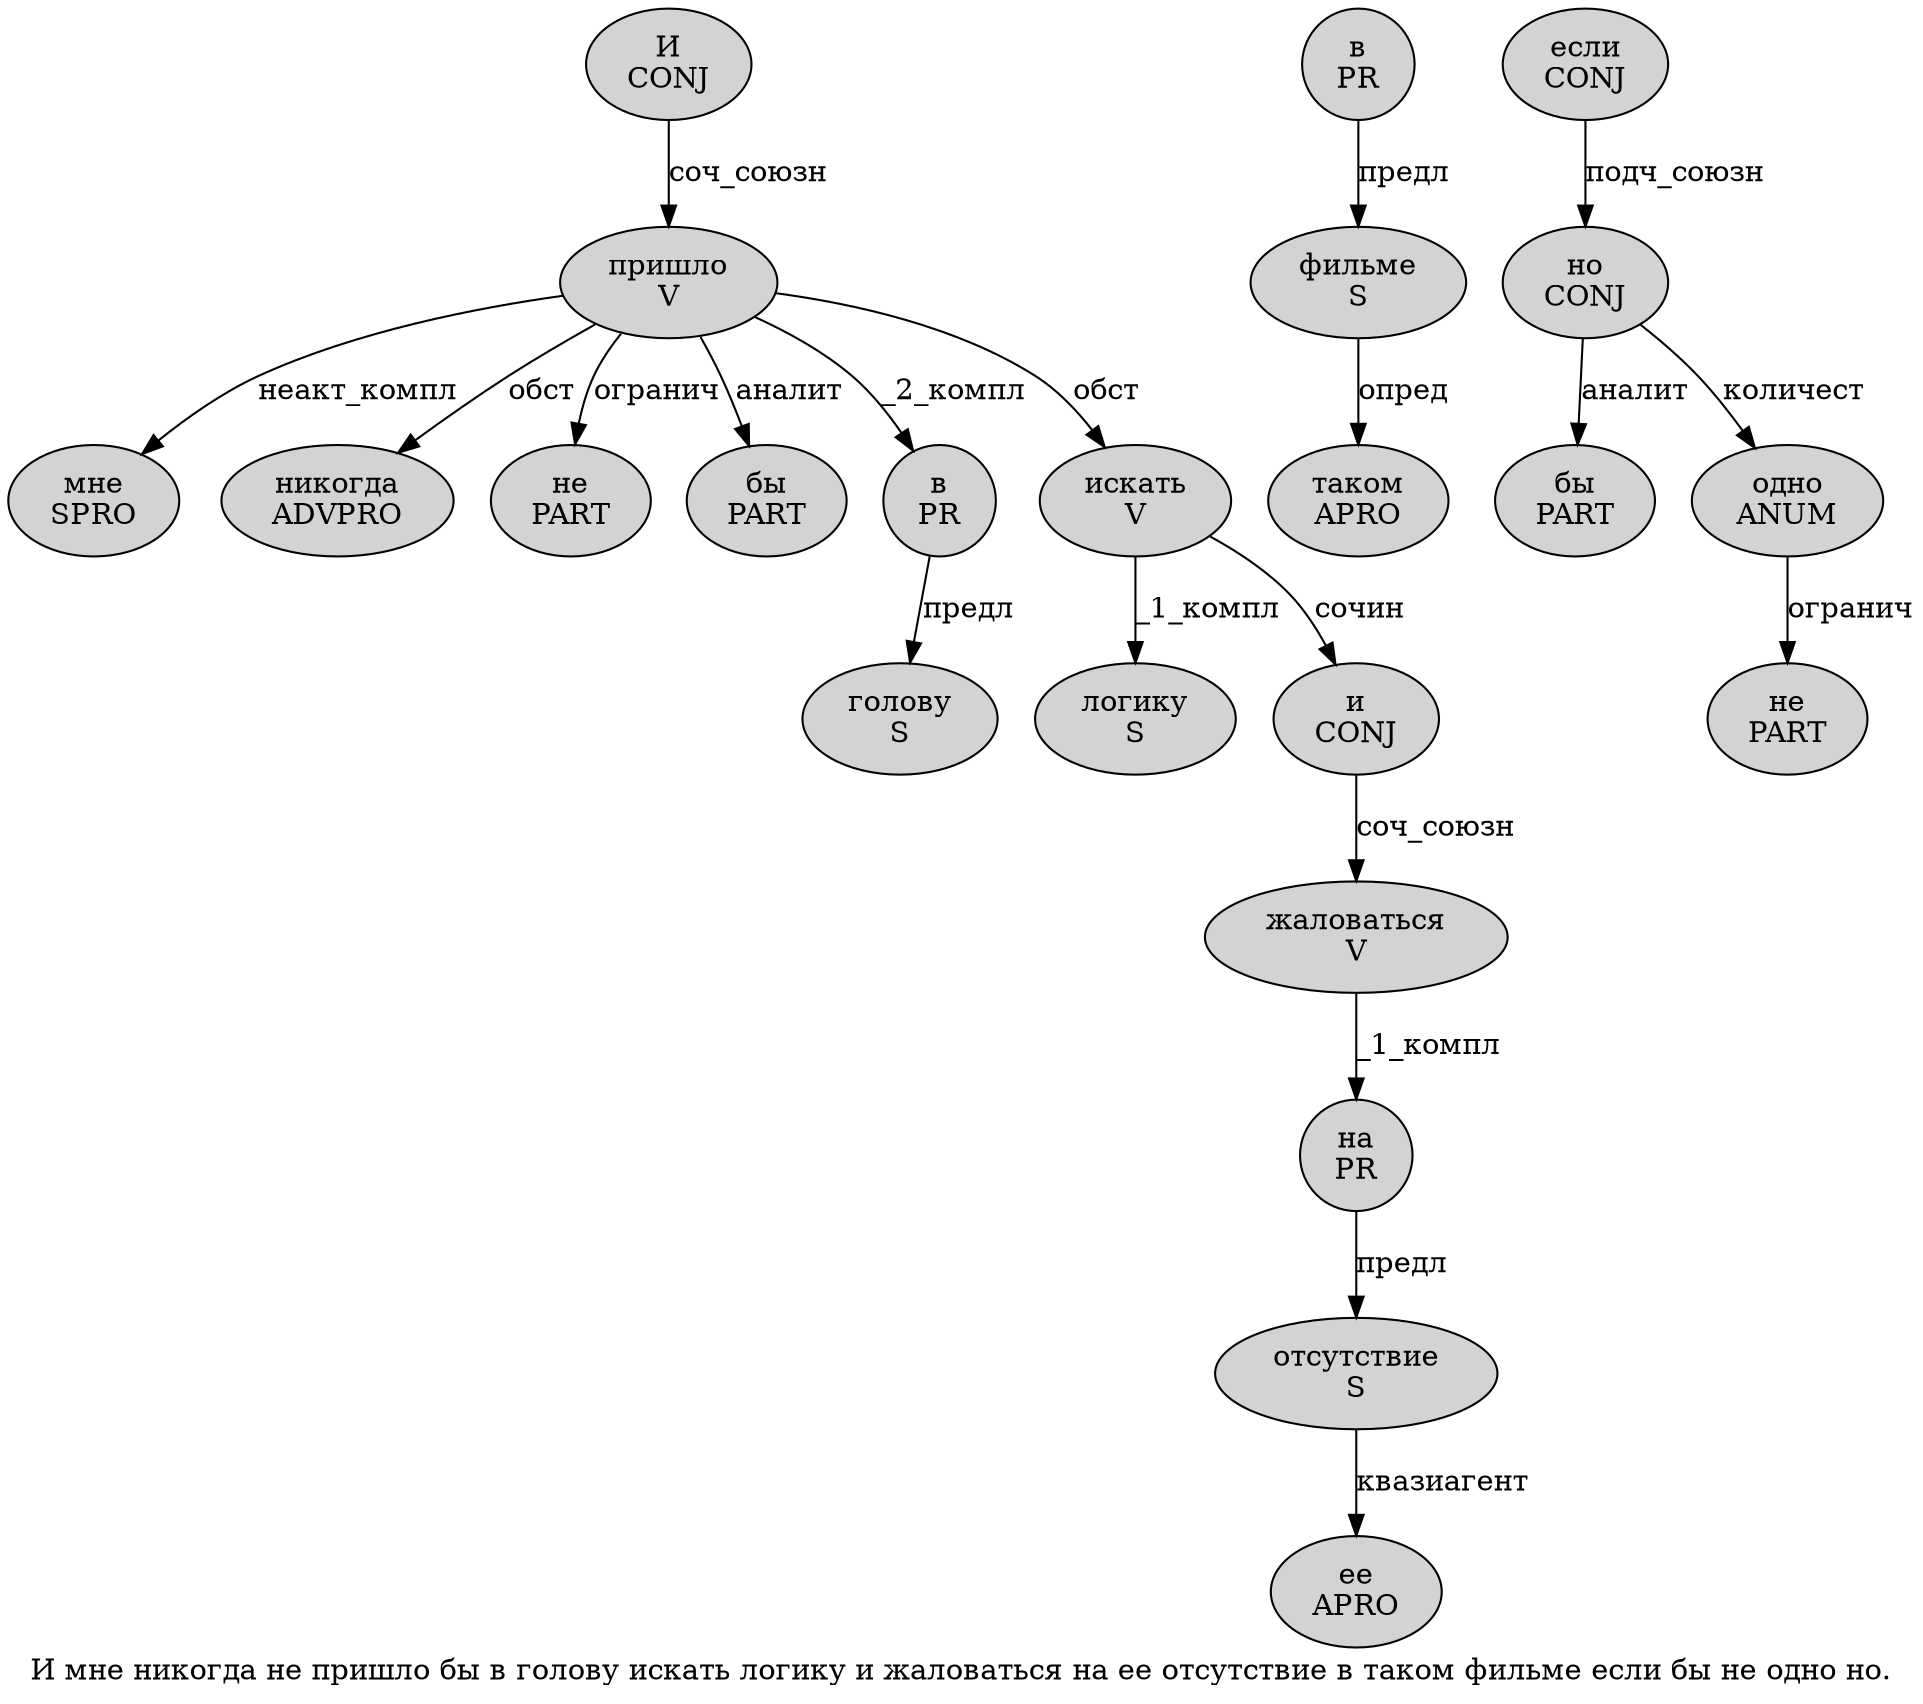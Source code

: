 digraph SENTENCE_4858 {
	graph [label="И мне никогда не пришло бы в голову искать логику и жаловаться на ее отсутствие в таком фильме если бы не одно но."]
	node [style=filled]
		0 [label="И
CONJ" color="" fillcolor=lightgray penwidth=1 shape=ellipse]
		1 [label="мне
SPRO" color="" fillcolor=lightgray penwidth=1 shape=ellipse]
		2 [label="никогда
ADVPRO" color="" fillcolor=lightgray penwidth=1 shape=ellipse]
		3 [label="не
PART" color="" fillcolor=lightgray penwidth=1 shape=ellipse]
		4 [label="пришло
V" color="" fillcolor=lightgray penwidth=1 shape=ellipse]
		5 [label="бы
PART" color="" fillcolor=lightgray penwidth=1 shape=ellipse]
		6 [label="в
PR" color="" fillcolor=lightgray penwidth=1 shape=ellipse]
		7 [label="голову
S" color="" fillcolor=lightgray penwidth=1 shape=ellipse]
		8 [label="искать
V" color="" fillcolor=lightgray penwidth=1 shape=ellipse]
		9 [label="логику
S" color="" fillcolor=lightgray penwidth=1 shape=ellipse]
		10 [label="и
CONJ" color="" fillcolor=lightgray penwidth=1 shape=ellipse]
		11 [label="жаловаться
V" color="" fillcolor=lightgray penwidth=1 shape=ellipse]
		12 [label="на
PR" color="" fillcolor=lightgray penwidth=1 shape=ellipse]
		13 [label="ее
APRO" color="" fillcolor=lightgray penwidth=1 shape=ellipse]
		14 [label="отсутствие
S" color="" fillcolor=lightgray penwidth=1 shape=ellipse]
		15 [label="в
PR" color="" fillcolor=lightgray penwidth=1 shape=ellipse]
		16 [label="таком
APRO" color="" fillcolor=lightgray penwidth=1 shape=ellipse]
		17 [label="фильме
S" color="" fillcolor=lightgray penwidth=1 shape=ellipse]
		18 [label="если
CONJ" color="" fillcolor=lightgray penwidth=1 shape=ellipse]
		19 [label="бы
PART" color="" fillcolor=lightgray penwidth=1 shape=ellipse]
		20 [label="не
PART" color="" fillcolor=lightgray penwidth=1 shape=ellipse]
		21 [label="одно
ANUM" color="" fillcolor=lightgray penwidth=1 shape=ellipse]
		22 [label="но
CONJ" color="" fillcolor=lightgray penwidth=1 shape=ellipse]
			18 -> 22 [label="подч_союзн"]
			4 -> 1 [label="неакт_компл"]
			4 -> 2 [label="обст"]
			4 -> 3 [label="огранич"]
			4 -> 5 [label="аналит"]
			4 -> 6 [label="_2_компл"]
			4 -> 8 [label="обст"]
			10 -> 11 [label="соч_союзн"]
			15 -> 17 [label="предл"]
			6 -> 7 [label="предл"]
			12 -> 14 [label="предл"]
			21 -> 20 [label="огранич"]
			0 -> 4 [label="соч_союзн"]
			17 -> 16 [label="опред"]
			22 -> 19 [label="аналит"]
			22 -> 21 [label="количест"]
			14 -> 13 [label="квазиагент"]
			11 -> 12 [label="_1_компл"]
			8 -> 9 [label="_1_компл"]
			8 -> 10 [label="сочин"]
}